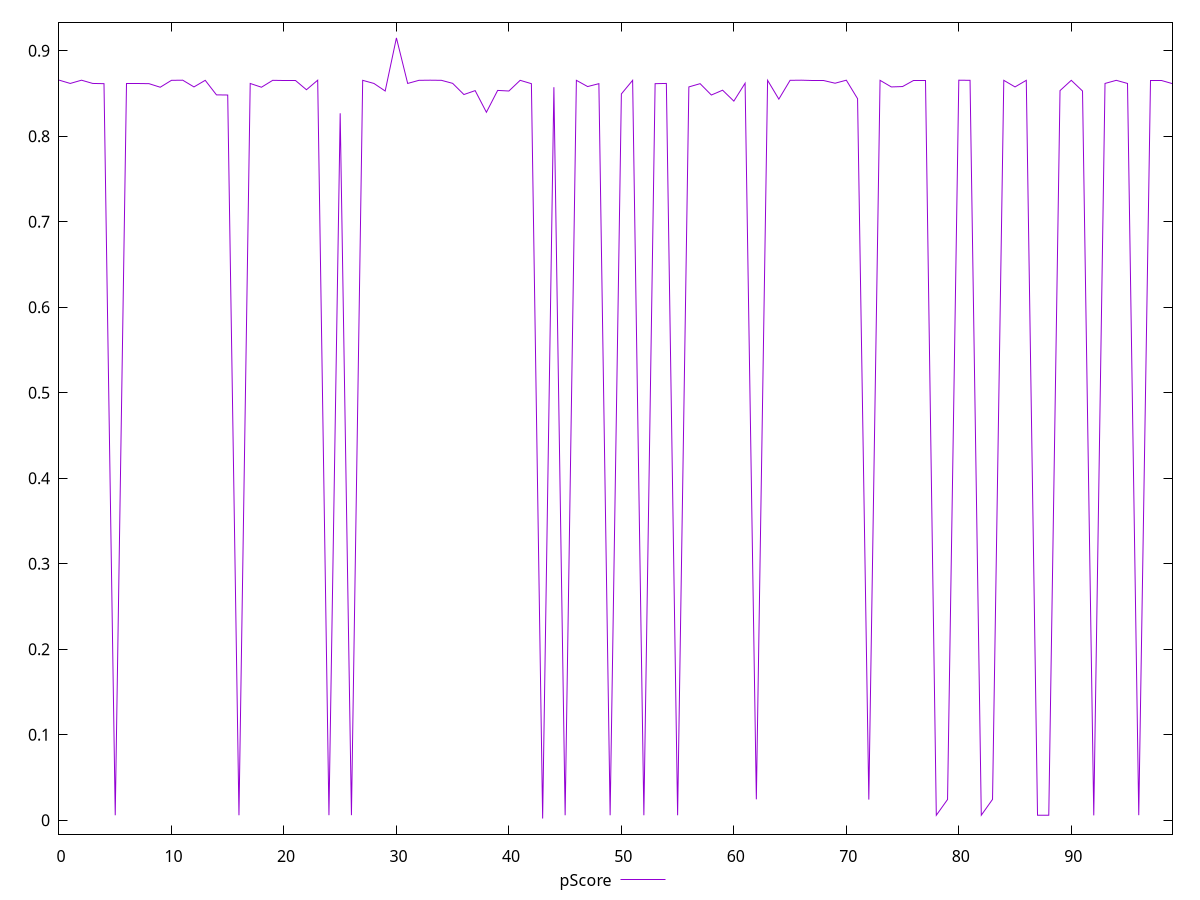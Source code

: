 reset

$pScore <<EOF
0 0.8655959825000461
1 0.8616909743048152
2 0.8654981956894828
3 0.8616909743048152
4 0.8614349555156592
5 0.005988380531023296
6 0.8616909743048152
7 0.8616909743048152
8 0.8614349555156592
9 0.8572710332468694
10 0.8653417009442648
11 0.8654981956894828
12 0.8576279023696793
13 0.8653417009442648
14 0.8483406202450052
15 0.8481597877440946
16 0.0059627964056422345
17 0.8616647210553605
18 0.8572710332468694
19 0.8653417009442648
20 0.8654981956894828
21 0.8654981956894828
22 0.8543359422459558
23 0.8654981956894828
24 0.0060358493757193266
25 0.8268216227835699
26 0.0060142442968103005
27 0.8653417009442648
28 0.8616909743048152
29 0.8528468966228131
30 0.9149397439179574
31 0.8616909743048152
32 0.8653417009442648
33 0.8654981956894828
34 0.8653417009442648
35 0.8617959756539759
36 0.8487222339078323
37 0.8533059224797628
38 0.8280073255478306
39 0.8535452921930106
40 0.8528468966228131
41 0.8653417009442648
42 0.8614349555156592
43 0.0021553654909889364
44 0.8572710332468694
45 0.005965437258859896
46 0.8653417009442648
47 0.8580572009564476
48 0.8614349555156592
49 0.005960144932352807
50 0.8494380657984553
51 0.8653417009442648
52 0.005990457273612804
53 0.8614349555156592
54 0.8616909743048152
55 0.0059627964056422345
56 0.8576279023696793
57 0.8614349555156592
58 0.8481597877440946
59 0.8537845778400514
60 0.8410339159571351
61 0.8619534426856701
62 0.02457066310702327
63 0.8653417009442648
64 0.8433623071918027
65 0.8653417009442648
66 0.8654981956894828
67 0.8653417009442648
68 0.8653417009442648
69 0.8619534426856701
70 0.8654981956894828
71 0.8438743482154927
72 0.02426981872742895
73 0.8653417009442648
74 0.8576279023696793
75 0.8580572009564476
76 0.8653417009442648
77 0.8653417009442648
78 0.005964939604988839
79 0.024409187807626298
80 0.8654981956894828
81 0.8653417009442648
82 0.0060367806070864005
83 0.024567408371493904
84 0.8653417009442648
85 0.8576279023696793
86 0.8653417009442648
87 0.005988380531023296
88 0.006012737560316339
89 0.8533059224797628
90 0.8653417009442648
91 0.8528468966228131
92 0.0057934808767451385
93 0.8616909743048152
94 0.8653417009442648
95 0.8616909743048152
96 0.0060142442968103005
97 0.8653417009442648
98 0.8653417009442648
99 0.8614349555156592
EOF

set key outside below
set xrange [0:99]
set yrange [-0.016100322077550435:0.9331954314864968]
set trange [-0.016100322077550435:0.9331954314864968]
set terminal svg size 640, 500 enhanced background rgb 'white'
set output "reports/report_00028_2021-02-24T12-49-42.674Z/cumulative-layout-shift/samples/astro/pScore/values.svg"

plot $pScore title "pScore" with line

reset
